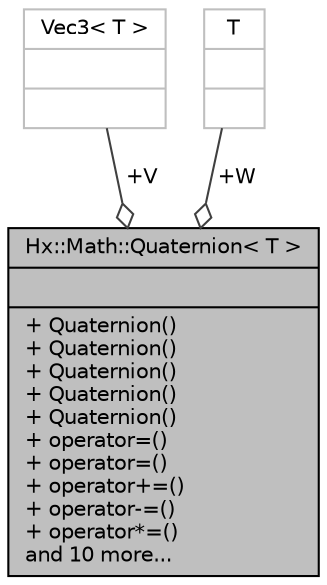 digraph "Hx::Math::Quaternion&lt; T &gt;"
{
  edge [fontname="Helvetica",fontsize="10",labelfontname="Helvetica",labelfontsize="10"];
  node [fontname="Helvetica",fontsize="10",shape=record];
  Node1 [label="{Hx::Math::Quaternion\< T \>\n||+ Quaternion()\l+ Quaternion()\l+ Quaternion()\l+ Quaternion()\l+ Quaternion()\l+ operator=()\l+ operator=()\l+ operator+=()\l+ operator-=()\l+ operator*=()\land 10 more...\l}",height=0.2,width=0.4,color="black", fillcolor="grey75", style="filled", fontcolor="black"];
  Node2 -> Node1 [color="grey25",fontsize="10",style="solid",label=" +V" ,arrowhead="odiamond",fontname="Helvetica"];
  Node2 [label="{Vec3\< T \>\n||}",height=0.2,width=0.4,color="grey75", fillcolor="white", style="filled"];
  Node3 -> Node1 [color="grey25",fontsize="10",style="solid",label=" +W" ,arrowhead="odiamond",fontname="Helvetica"];
  Node3 [label="{T\n||}",height=0.2,width=0.4,color="grey75", fillcolor="white", style="filled"];
}
